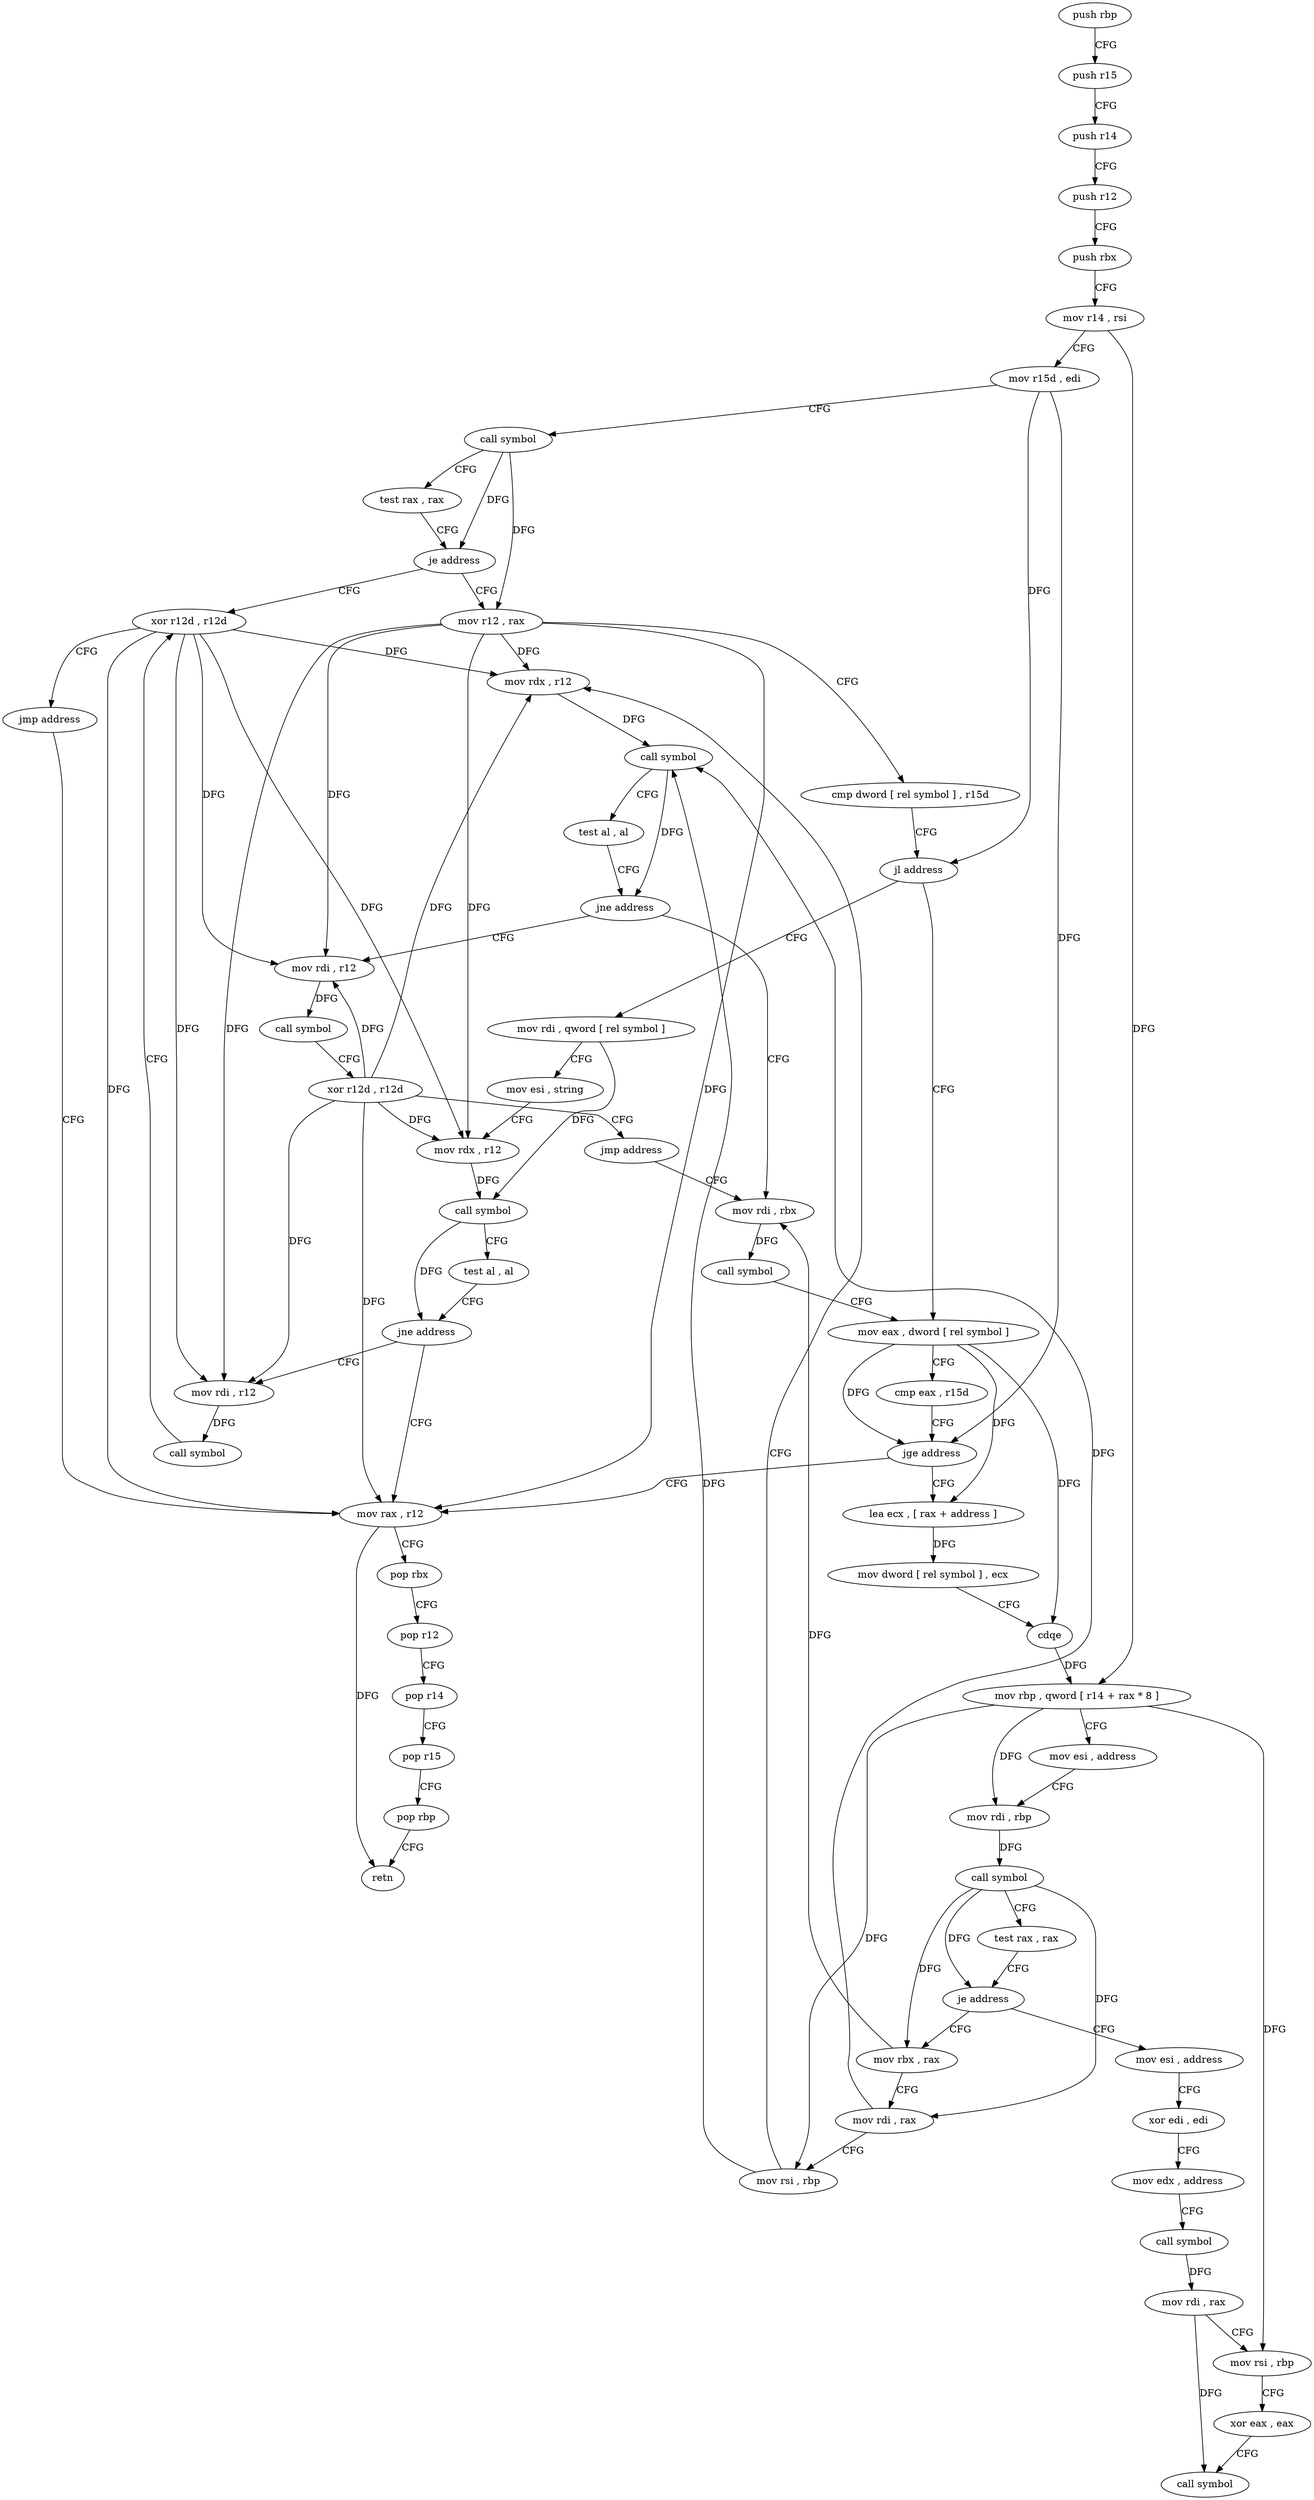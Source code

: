 digraph "func" {
"4213776" [label = "push rbp" ]
"4213777" [label = "push r15" ]
"4213779" [label = "push r14" ]
"4213781" [label = "push r12" ]
"4213783" [label = "push rbx" ]
"4213784" [label = "mov r14 , rsi" ]
"4213787" [label = "mov r15d , edi" ]
"4213790" [label = "call symbol" ]
"4213795" [label = "test rax , rax" ]
"4213798" [label = "je address" ]
"4213844" [label = "xor r12d , r12d" ]
"4213800" [label = "mov r12 , rax" ]
"4213847" [label = "jmp address" ]
"4213942" [label = "mov rax , r12" ]
"4213803" [label = "cmp dword [ rel symbol ] , r15d" ]
"4213810" [label = "jl address" ]
"4213864" [label = "mov eax , dword [ rel symbol ]" ]
"4213812" [label = "mov rdi , qword [ rel symbol ]" ]
"4213945" [label = "pop rbx" ]
"4213946" [label = "pop r12" ]
"4213948" [label = "pop r14" ]
"4213950" [label = "pop r15" ]
"4213952" [label = "pop rbp" ]
"4213953" [label = "retn" ]
"4213870" [label = "cmp eax , r15d" ]
"4213873" [label = "jge address" ]
"4213875" [label = "lea ecx , [ rax + address ]" ]
"4213819" [label = "mov esi , string" ]
"4213824" [label = "mov rdx , r12" ]
"4213827" [label = "call symbol" ]
"4213832" [label = "test al , al" ]
"4213834" [label = "jne address" ]
"4213836" [label = "mov rdi , r12" ]
"4213878" [label = "mov dword [ rel symbol ] , ecx" ]
"4213884" [label = "cdqe" ]
"4213886" [label = "mov rbp , qword [ r14 + rax * 8 ]" ]
"4213890" [label = "mov esi , address" ]
"4213895" [label = "mov rdi , rbp" ]
"4213898" [label = "call symbol" ]
"4213903" [label = "test rax , rax" ]
"4213906" [label = "je address" ]
"4213954" [label = "mov esi , address" ]
"4213908" [label = "mov rbx , rax" ]
"4213839" [label = "call symbol" ]
"4213959" [label = "xor edi , edi" ]
"4213961" [label = "mov edx , address" ]
"4213966" [label = "call symbol" ]
"4213971" [label = "mov rdi , rax" ]
"4213974" [label = "mov rsi , rbp" ]
"4213977" [label = "xor eax , eax" ]
"4213979" [label = "call symbol" ]
"4213911" [label = "mov rdi , rax" ]
"4213914" [label = "mov rsi , rbp" ]
"4213917" [label = "mov rdx , r12" ]
"4213920" [label = "call symbol" ]
"4213925" [label = "test al , al" ]
"4213927" [label = "jne address" ]
"4213856" [label = "mov rdi , rbx" ]
"4213929" [label = "mov rdi , r12" ]
"4213859" [label = "call symbol" ]
"4213932" [label = "call symbol" ]
"4213937" [label = "xor r12d , r12d" ]
"4213940" [label = "jmp address" ]
"4213776" -> "4213777" [ label = "CFG" ]
"4213777" -> "4213779" [ label = "CFG" ]
"4213779" -> "4213781" [ label = "CFG" ]
"4213781" -> "4213783" [ label = "CFG" ]
"4213783" -> "4213784" [ label = "CFG" ]
"4213784" -> "4213787" [ label = "CFG" ]
"4213784" -> "4213886" [ label = "DFG" ]
"4213787" -> "4213790" [ label = "CFG" ]
"4213787" -> "4213810" [ label = "DFG" ]
"4213787" -> "4213873" [ label = "DFG" ]
"4213790" -> "4213795" [ label = "CFG" ]
"4213790" -> "4213798" [ label = "DFG" ]
"4213790" -> "4213800" [ label = "DFG" ]
"4213795" -> "4213798" [ label = "CFG" ]
"4213798" -> "4213844" [ label = "CFG" ]
"4213798" -> "4213800" [ label = "CFG" ]
"4213844" -> "4213847" [ label = "CFG" ]
"4213844" -> "4213942" [ label = "DFG" ]
"4213844" -> "4213824" [ label = "DFG" ]
"4213844" -> "4213836" [ label = "DFG" ]
"4213844" -> "4213917" [ label = "DFG" ]
"4213844" -> "4213929" [ label = "DFG" ]
"4213800" -> "4213803" [ label = "CFG" ]
"4213800" -> "4213942" [ label = "DFG" ]
"4213800" -> "4213824" [ label = "DFG" ]
"4213800" -> "4213836" [ label = "DFG" ]
"4213800" -> "4213917" [ label = "DFG" ]
"4213800" -> "4213929" [ label = "DFG" ]
"4213847" -> "4213942" [ label = "CFG" ]
"4213942" -> "4213945" [ label = "CFG" ]
"4213942" -> "4213953" [ label = "DFG" ]
"4213803" -> "4213810" [ label = "CFG" ]
"4213810" -> "4213864" [ label = "CFG" ]
"4213810" -> "4213812" [ label = "CFG" ]
"4213864" -> "4213870" [ label = "CFG" ]
"4213864" -> "4213873" [ label = "DFG" ]
"4213864" -> "4213875" [ label = "DFG" ]
"4213864" -> "4213884" [ label = "DFG" ]
"4213812" -> "4213819" [ label = "CFG" ]
"4213812" -> "4213827" [ label = "DFG" ]
"4213945" -> "4213946" [ label = "CFG" ]
"4213946" -> "4213948" [ label = "CFG" ]
"4213948" -> "4213950" [ label = "CFG" ]
"4213950" -> "4213952" [ label = "CFG" ]
"4213952" -> "4213953" [ label = "CFG" ]
"4213870" -> "4213873" [ label = "CFG" ]
"4213873" -> "4213942" [ label = "CFG" ]
"4213873" -> "4213875" [ label = "CFG" ]
"4213875" -> "4213878" [ label = "DFG" ]
"4213819" -> "4213824" [ label = "CFG" ]
"4213824" -> "4213827" [ label = "DFG" ]
"4213827" -> "4213832" [ label = "CFG" ]
"4213827" -> "4213834" [ label = "DFG" ]
"4213832" -> "4213834" [ label = "CFG" ]
"4213834" -> "4213942" [ label = "CFG" ]
"4213834" -> "4213836" [ label = "CFG" ]
"4213836" -> "4213839" [ label = "DFG" ]
"4213878" -> "4213884" [ label = "CFG" ]
"4213884" -> "4213886" [ label = "DFG" ]
"4213886" -> "4213890" [ label = "CFG" ]
"4213886" -> "4213895" [ label = "DFG" ]
"4213886" -> "4213974" [ label = "DFG" ]
"4213886" -> "4213914" [ label = "DFG" ]
"4213890" -> "4213895" [ label = "CFG" ]
"4213895" -> "4213898" [ label = "DFG" ]
"4213898" -> "4213903" [ label = "CFG" ]
"4213898" -> "4213906" [ label = "DFG" ]
"4213898" -> "4213908" [ label = "DFG" ]
"4213898" -> "4213911" [ label = "DFG" ]
"4213903" -> "4213906" [ label = "CFG" ]
"4213906" -> "4213954" [ label = "CFG" ]
"4213906" -> "4213908" [ label = "CFG" ]
"4213954" -> "4213959" [ label = "CFG" ]
"4213908" -> "4213911" [ label = "CFG" ]
"4213908" -> "4213856" [ label = "DFG" ]
"4213839" -> "4213844" [ label = "CFG" ]
"4213959" -> "4213961" [ label = "CFG" ]
"4213961" -> "4213966" [ label = "CFG" ]
"4213966" -> "4213971" [ label = "DFG" ]
"4213971" -> "4213974" [ label = "CFG" ]
"4213971" -> "4213979" [ label = "DFG" ]
"4213974" -> "4213977" [ label = "CFG" ]
"4213977" -> "4213979" [ label = "CFG" ]
"4213911" -> "4213914" [ label = "CFG" ]
"4213911" -> "4213920" [ label = "DFG" ]
"4213914" -> "4213917" [ label = "CFG" ]
"4213914" -> "4213920" [ label = "DFG" ]
"4213917" -> "4213920" [ label = "DFG" ]
"4213920" -> "4213925" [ label = "CFG" ]
"4213920" -> "4213927" [ label = "DFG" ]
"4213925" -> "4213927" [ label = "CFG" ]
"4213927" -> "4213856" [ label = "CFG" ]
"4213927" -> "4213929" [ label = "CFG" ]
"4213856" -> "4213859" [ label = "DFG" ]
"4213929" -> "4213932" [ label = "DFG" ]
"4213859" -> "4213864" [ label = "CFG" ]
"4213932" -> "4213937" [ label = "CFG" ]
"4213937" -> "4213940" [ label = "CFG" ]
"4213937" -> "4213942" [ label = "DFG" ]
"4213937" -> "4213824" [ label = "DFG" ]
"4213937" -> "4213836" [ label = "DFG" ]
"4213937" -> "4213917" [ label = "DFG" ]
"4213937" -> "4213929" [ label = "DFG" ]
"4213940" -> "4213856" [ label = "CFG" ]
}
